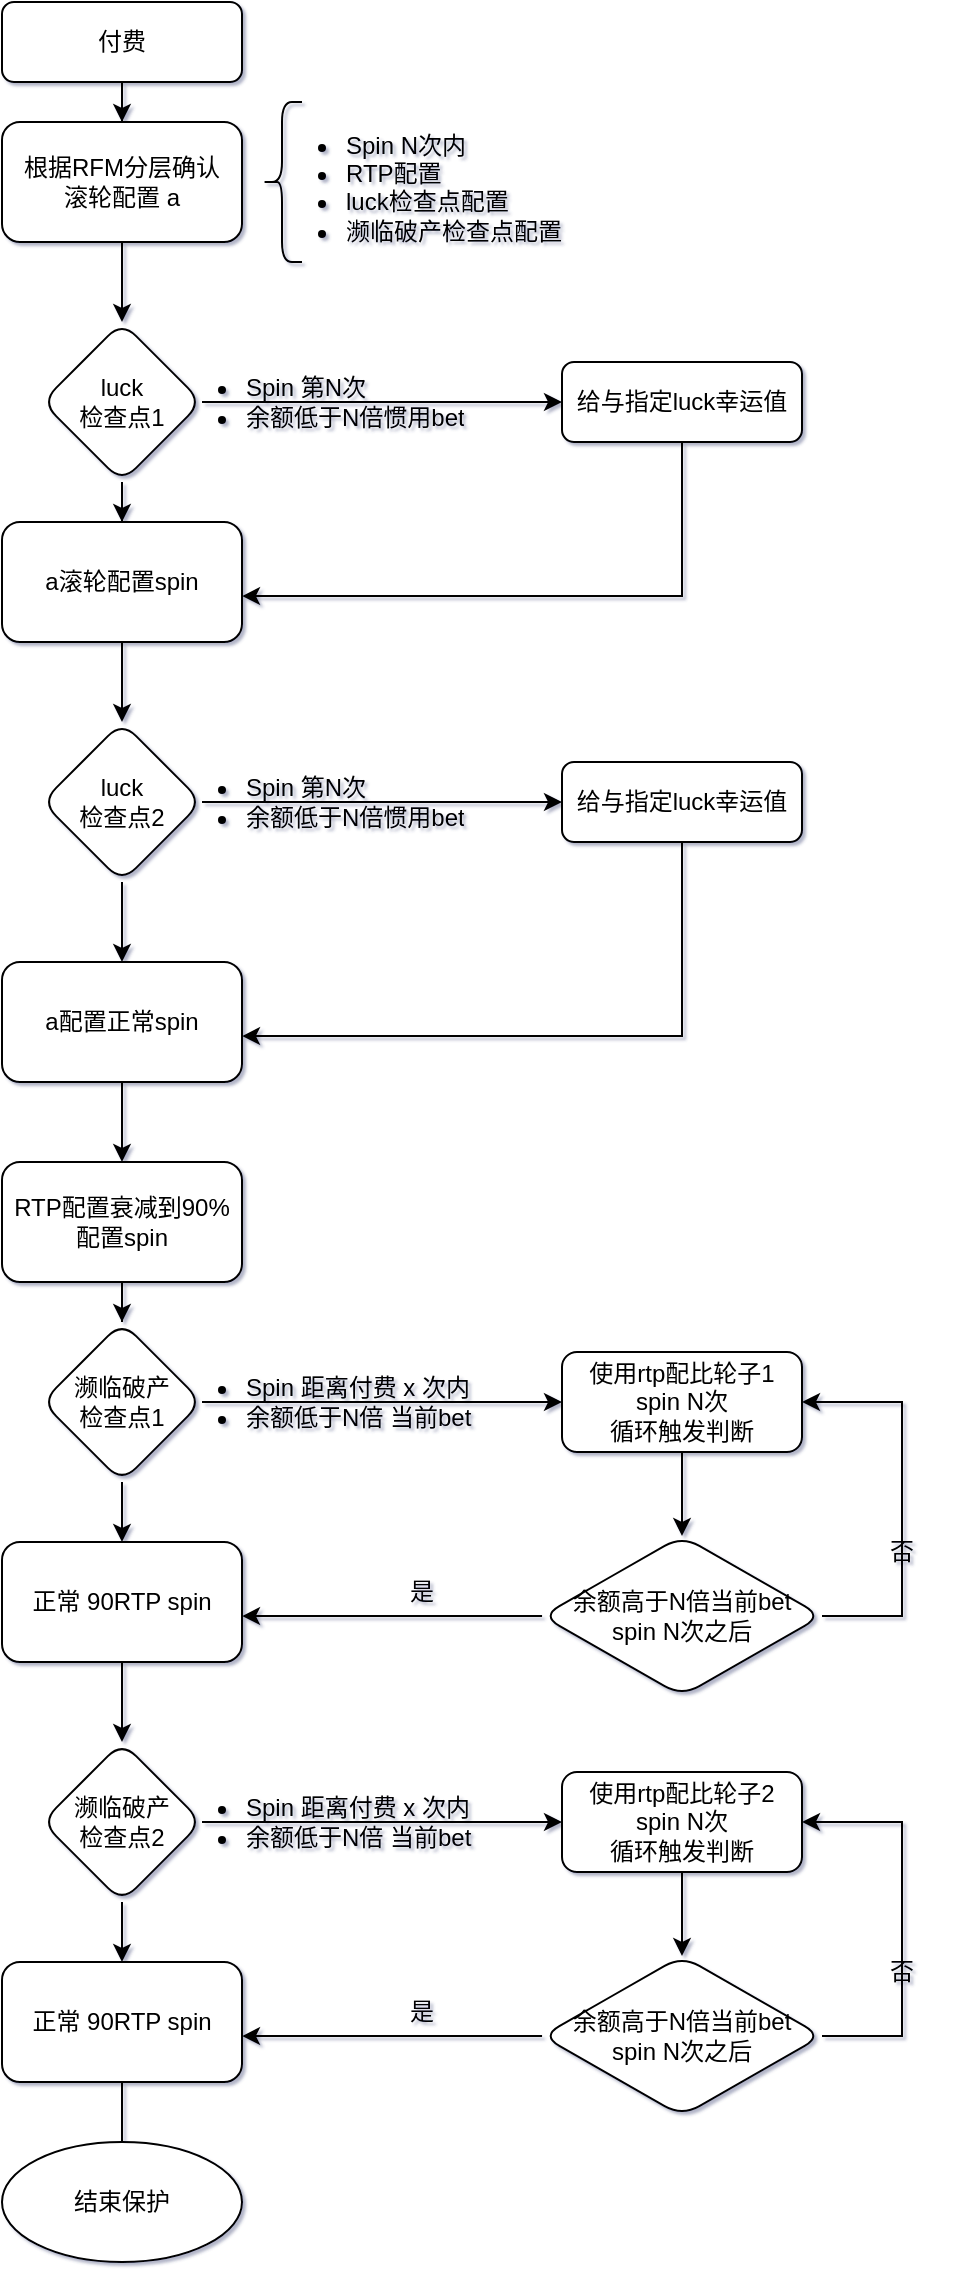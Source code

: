 <mxfile version="18.1.2" type="github">
  <diagram id="C5RBs43oDa-KdzZeNtuy" name="Page-1">
    <mxGraphModel dx="1220" dy="1104" grid="1" gridSize="10" guides="1" tooltips="1" connect="1" arrows="1" fold="1" page="1" pageScale="1" pageWidth="850" pageHeight="1400" background="#ffffff" math="0" shadow="1">
      <root>
        <mxCell id="WIyWlLk6GJQsqaUBKTNV-0" />
        <mxCell id="WIyWlLk6GJQsqaUBKTNV-1" parent="WIyWlLk6GJQsqaUBKTNV-0" />
        <mxCell id="Moc4mArZVP1X1mtnOCIG-17" value="" style="edgeStyle=orthogonalEdgeStyle;rounded=0;orthogonalLoop=1;jettySize=auto;html=1;" parent="WIyWlLk6GJQsqaUBKTNV-1" source="WIyWlLk6GJQsqaUBKTNV-3" target="Moc4mArZVP1X1mtnOCIG-16" edge="1">
          <mxGeometry relative="1" as="geometry" />
        </mxCell>
        <mxCell id="WIyWlLk6GJQsqaUBKTNV-3" value="付费" style="rounded=1;whiteSpace=wrap;html=1;fontSize=12;glass=0;strokeWidth=1;shadow=0;" parent="WIyWlLk6GJQsqaUBKTNV-1" vertex="1">
          <mxGeometry x="160" y="50" width="120" height="40" as="geometry" />
        </mxCell>
        <mxCell id="Moc4mArZVP1X1mtnOCIG-19" value="" style="edgeStyle=orthogonalEdgeStyle;rounded=0;orthogonalLoop=1;jettySize=auto;html=1;" parent="WIyWlLk6GJQsqaUBKTNV-1" source="Moc4mArZVP1X1mtnOCIG-16" target="Moc4mArZVP1X1mtnOCIG-18" edge="1">
          <mxGeometry relative="1" as="geometry" />
        </mxCell>
        <mxCell id="Moc4mArZVP1X1mtnOCIG-16" value="根据RFM分层确认&lt;br&gt;滚轮配置 a" style="whiteSpace=wrap;html=1;rounded=1;glass=0;strokeWidth=1;shadow=0;" parent="WIyWlLk6GJQsqaUBKTNV-1" vertex="1">
          <mxGeometry x="160" y="110" width="120" height="60" as="geometry" />
        </mxCell>
        <mxCell id="Moc4mArZVP1X1mtnOCIG-23" value="" style="edgeStyle=orthogonalEdgeStyle;rounded=0;orthogonalLoop=1;jettySize=auto;html=1;" parent="WIyWlLk6GJQsqaUBKTNV-1" source="Moc4mArZVP1X1mtnOCIG-18" target="Moc4mArZVP1X1mtnOCIG-22" edge="1">
          <mxGeometry relative="1" as="geometry" />
        </mxCell>
        <mxCell id="Moc4mArZVP1X1mtnOCIG-25" value="" style="edgeStyle=orthogonalEdgeStyle;rounded=0;orthogonalLoop=1;jettySize=auto;html=1;" parent="WIyWlLk6GJQsqaUBKTNV-1" source="Moc4mArZVP1X1mtnOCIG-18" target="Moc4mArZVP1X1mtnOCIG-24" edge="1">
          <mxGeometry relative="1" as="geometry" />
        </mxCell>
        <mxCell id="Moc4mArZVP1X1mtnOCIG-18" value="luck&lt;br&gt;检查点1" style="rhombus;whiteSpace=wrap;html=1;rounded=1;glass=0;strokeWidth=1;shadow=0;" parent="WIyWlLk6GJQsqaUBKTNV-1" vertex="1">
          <mxGeometry x="180" y="210" width="80" height="80" as="geometry" />
        </mxCell>
        <mxCell id="Moc4mArZVP1X1mtnOCIG-21" value="&lt;ul&gt;&lt;li&gt;Spin 第N次&lt;/li&gt;&lt;li&gt;余额低于N倍惯用bet&lt;/li&gt;&lt;/ul&gt;" style="text;strokeColor=none;fillColor=none;html=1;whiteSpace=wrap;verticalAlign=middle;overflow=hidden;" parent="WIyWlLk6GJQsqaUBKTNV-1" vertex="1">
          <mxGeometry x="240" y="210" width="210" height="80" as="geometry" />
        </mxCell>
        <mxCell id="Moc4mArZVP1X1mtnOCIG-26" style="edgeStyle=orthogonalEdgeStyle;rounded=0;orthogonalLoop=1;jettySize=auto;html=1;entryX=1;entryY=0.617;entryDx=0;entryDy=0;entryPerimeter=0;" parent="WIyWlLk6GJQsqaUBKTNV-1" source="Moc4mArZVP1X1mtnOCIG-22" target="Moc4mArZVP1X1mtnOCIG-24" edge="1">
          <mxGeometry relative="1" as="geometry">
            <Array as="points">
              <mxPoint x="500" y="347" />
            </Array>
          </mxGeometry>
        </mxCell>
        <mxCell id="Moc4mArZVP1X1mtnOCIG-22" value="给与指定luck幸运值" style="whiteSpace=wrap;html=1;rounded=1;glass=0;strokeWidth=1;shadow=0;" parent="WIyWlLk6GJQsqaUBKTNV-1" vertex="1">
          <mxGeometry x="440" y="230" width="120" height="40" as="geometry" />
        </mxCell>
        <mxCell id="Moc4mArZVP1X1mtnOCIG-37" style="edgeStyle=orthogonalEdgeStyle;rounded=0;orthogonalLoop=1;jettySize=auto;html=1;" parent="WIyWlLk6GJQsqaUBKTNV-1" source="Moc4mArZVP1X1mtnOCIG-24" target="Moc4mArZVP1X1mtnOCIG-29" edge="1">
          <mxGeometry relative="1" as="geometry" />
        </mxCell>
        <mxCell id="Moc4mArZVP1X1mtnOCIG-24" value="a滚轮配置spin" style="whiteSpace=wrap;html=1;rounded=1;glass=0;strokeWidth=1;shadow=0;" parent="WIyWlLk6GJQsqaUBKTNV-1" vertex="1">
          <mxGeometry x="160" y="310" width="120" height="60" as="geometry" />
        </mxCell>
        <mxCell id="Moc4mArZVP1X1mtnOCIG-27" value="" style="edgeStyle=orthogonalEdgeStyle;rounded=0;orthogonalLoop=1;jettySize=auto;html=1;" parent="WIyWlLk6GJQsqaUBKTNV-1" source="Moc4mArZVP1X1mtnOCIG-29" target="Moc4mArZVP1X1mtnOCIG-32" edge="1">
          <mxGeometry relative="1" as="geometry" />
        </mxCell>
        <mxCell id="Moc4mArZVP1X1mtnOCIG-28" value="" style="edgeStyle=orthogonalEdgeStyle;rounded=0;orthogonalLoop=1;jettySize=auto;html=1;" parent="WIyWlLk6GJQsqaUBKTNV-1" source="Moc4mArZVP1X1mtnOCIG-29" edge="1">
          <mxGeometry relative="1" as="geometry">
            <mxPoint x="220" y="530" as="targetPoint" />
          </mxGeometry>
        </mxCell>
        <mxCell id="Moc4mArZVP1X1mtnOCIG-29" value="luck&lt;br&gt;检查点2" style="rhombus;whiteSpace=wrap;html=1;rounded=1;glass=0;strokeWidth=1;shadow=0;" parent="WIyWlLk6GJQsqaUBKTNV-1" vertex="1">
          <mxGeometry x="180" y="410" width="80" height="80" as="geometry" />
        </mxCell>
        <mxCell id="Moc4mArZVP1X1mtnOCIG-30" value="&lt;ul&gt;&lt;li&gt;Spin 第N次&lt;/li&gt;&lt;li&gt;余额低于N倍惯用bet&lt;/li&gt;&lt;/ul&gt;" style="text;strokeColor=none;fillColor=none;html=1;whiteSpace=wrap;verticalAlign=middle;overflow=hidden;" parent="WIyWlLk6GJQsqaUBKTNV-1" vertex="1">
          <mxGeometry x="240" y="410" width="210" height="80" as="geometry" />
        </mxCell>
        <mxCell id="Moc4mArZVP1X1mtnOCIG-31" style="edgeStyle=orthogonalEdgeStyle;rounded=0;orthogonalLoop=1;jettySize=auto;html=1;entryX=1;entryY=0.617;entryDx=0;entryDy=0;entryPerimeter=0;" parent="WIyWlLk6GJQsqaUBKTNV-1" source="Moc4mArZVP1X1mtnOCIG-32" edge="1">
          <mxGeometry relative="1" as="geometry">
            <Array as="points">
              <mxPoint x="500" y="567" />
            </Array>
            <mxPoint x="280" y="567.02" as="targetPoint" />
          </mxGeometry>
        </mxCell>
        <mxCell id="Moc4mArZVP1X1mtnOCIG-32" value="给与指定luck幸运值" style="whiteSpace=wrap;html=1;rounded=1;glass=0;strokeWidth=1;shadow=0;" parent="WIyWlLk6GJQsqaUBKTNV-1" vertex="1">
          <mxGeometry x="440" y="430" width="120" height="40" as="geometry" />
        </mxCell>
        <mxCell id="Moc4mArZVP1X1mtnOCIG-39" value="" style="edgeStyle=orthogonalEdgeStyle;rounded=0;orthogonalLoop=1;jettySize=auto;html=1;" parent="WIyWlLk6GJQsqaUBKTNV-1" source="Moc4mArZVP1X1mtnOCIG-33" edge="1">
          <mxGeometry relative="1" as="geometry">
            <mxPoint x="220" y="630" as="targetPoint" />
          </mxGeometry>
        </mxCell>
        <mxCell id="Moc4mArZVP1X1mtnOCIG-33" value="a配置正常spin" style="whiteSpace=wrap;html=1;rounded=1;glass=0;strokeWidth=1;shadow=0;" parent="WIyWlLk6GJQsqaUBKTNV-1" vertex="1">
          <mxGeometry x="160" y="530" width="120" height="60" as="geometry" />
        </mxCell>
        <mxCell id="Moc4mArZVP1X1mtnOCIG-40" value="" style="edgeStyle=orthogonalEdgeStyle;rounded=0;orthogonalLoop=1;jettySize=auto;html=1;" parent="WIyWlLk6GJQsqaUBKTNV-1" source="Moc4mArZVP1X1mtnOCIG-42" target="Moc4mArZVP1X1mtnOCIG-45" edge="1">
          <mxGeometry relative="1" as="geometry" />
        </mxCell>
        <mxCell id="Moc4mArZVP1X1mtnOCIG-41" value="" style="edgeStyle=orthogonalEdgeStyle;rounded=0;orthogonalLoop=1;jettySize=auto;html=1;" parent="WIyWlLk6GJQsqaUBKTNV-1" source="Moc4mArZVP1X1mtnOCIG-42" target="Moc4mArZVP1X1mtnOCIG-46" edge="1">
          <mxGeometry relative="1" as="geometry" />
        </mxCell>
        <mxCell id="Moc4mArZVP1X1mtnOCIG-42" value="濒临破产&lt;br&gt;检查点1" style="rhombus;whiteSpace=wrap;html=1;rounded=1;glass=0;strokeWidth=1;shadow=0;" parent="WIyWlLk6GJQsqaUBKTNV-1" vertex="1">
          <mxGeometry x="180" y="710" width="80" height="80" as="geometry" />
        </mxCell>
        <mxCell id="Moc4mArZVP1X1mtnOCIG-43" value="&lt;ul&gt;&lt;li&gt;Spin 距离付费 x 次内&lt;/li&gt;&lt;li&gt;余额低于N倍 当前bet&lt;/li&gt;&lt;/ul&gt;" style="text;strokeColor=none;fillColor=none;html=1;whiteSpace=wrap;verticalAlign=middle;overflow=hidden;" parent="WIyWlLk6GJQsqaUBKTNV-1" vertex="1">
          <mxGeometry x="240" y="710" width="210" height="80" as="geometry" />
        </mxCell>
        <mxCell id="Moc4mArZVP1X1mtnOCIG-44" style="edgeStyle=orthogonalEdgeStyle;rounded=0;orthogonalLoop=1;jettySize=auto;html=1;entryX=1;entryY=0.617;entryDx=0;entryDy=0;entryPerimeter=0;startArrow=none;" parent="WIyWlLk6GJQsqaUBKTNV-1" source="Moc4mArZVP1X1mtnOCIG-56" target="Moc4mArZVP1X1mtnOCIG-46" edge="1">
          <mxGeometry relative="1" as="geometry">
            <Array as="points" />
          </mxGeometry>
        </mxCell>
        <mxCell id="Moc4mArZVP1X1mtnOCIG-57" value="" style="edgeStyle=orthogonalEdgeStyle;rounded=0;orthogonalLoop=1;jettySize=auto;html=1;" parent="WIyWlLk6GJQsqaUBKTNV-1" source="Moc4mArZVP1X1mtnOCIG-45" target="Moc4mArZVP1X1mtnOCIG-56" edge="1">
          <mxGeometry relative="1" as="geometry" />
        </mxCell>
        <mxCell id="Moc4mArZVP1X1mtnOCIG-45" value="使用rtp配比轮子1&lt;br&gt;spin N次&lt;br&gt;循环触发判断" style="whiteSpace=wrap;html=1;rounded=1;glass=0;strokeWidth=1;shadow=0;" parent="WIyWlLk6GJQsqaUBKTNV-1" vertex="1">
          <mxGeometry x="440" y="725" width="120" height="50" as="geometry" />
        </mxCell>
        <mxCell id="Moc4mArZVP1X1mtnOCIG-55" style="edgeStyle=orthogonalEdgeStyle;rounded=0;orthogonalLoop=1;jettySize=auto;html=1;" parent="WIyWlLk6GJQsqaUBKTNV-1" source="Moc4mArZVP1X1mtnOCIG-46" edge="1">
          <mxGeometry relative="1" as="geometry">
            <mxPoint x="220" y="920" as="targetPoint" />
          </mxGeometry>
        </mxCell>
        <mxCell id="Moc4mArZVP1X1mtnOCIG-46" value="正常 90RTP spin" style="whiteSpace=wrap;html=1;rounded=1;glass=0;strokeWidth=1;shadow=0;" parent="WIyWlLk6GJQsqaUBKTNV-1" vertex="1">
          <mxGeometry x="160" y="820" width="120" height="60" as="geometry" />
        </mxCell>
        <mxCell id="Moc4mArZVP1X1mtnOCIG-68" style="edgeStyle=orthogonalEdgeStyle;rounded=0;orthogonalLoop=1;jettySize=auto;html=1;" parent="WIyWlLk6GJQsqaUBKTNV-1" source="Moc4mArZVP1X1mtnOCIG-56" edge="1">
          <mxGeometry relative="1" as="geometry">
            <Array as="points">
              <mxPoint x="610" y="857" />
              <mxPoint x="610" y="750" />
              <mxPoint x="560" y="750" />
            </Array>
            <mxPoint x="560" y="750" as="targetPoint" />
          </mxGeometry>
        </mxCell>
        <mxCell id="Moc4mArZVP1X1mtnOCIG-56" value="余额高于N倍当前bet&lt;br&gt;spin N次之后" style="rhombus;whiteSpace=wrap;html=1;rounded=1;glass=0;strokeWidth=1;shadow=0;" parent="WIyWlLk6GJQsqaUBKTNV-1" vertex="1">
          <mxGeometry x="430" y="817" width="140" height="80" as="geometry" />
        </mxCell>
        <mxCell id="Moc4mArZVP1X1mtnOCIG-63" value="" style="shape=curlyBracket;whiteSpace=wrap;html=1;rounded=1;" parent="WIyWlLk6GJQsqaUBKTNV-1" vertex="1">
          <mxGeometry x="290" y="100" width="20" height="80" as="geometry" />
        </mxCell>
        <mxCell id="Moc4mArZVP1X1mtnOCIG-65" value="&lt;ul&gt;&lt;li&gt;Spin N次内&lt;/li&gt;&lt;li&gt;RTP配置&lt;/li&gt;&lt;li&gt;luck检查点配置&lt;/li&gt;&lt;li&gt;濒临破产检查点配置&lt;/li&gt;&lt;/ul&gt;" style="text;strokeColor=none;fillColor=none;html=1;whiteSpace=wrap;verticalAlign=middle;overflow=hidden;" parent="WIyWlLk6GJQsqaUBKTNV-1" vertex="1">
          <mxGeometry x="290" y="100" width="276" height="80" as="geometry" />
        </mxCell>
        <mxCell id="Moc4mArZVP1X1mtnOCIG-67" style="edgeStyle=orthogonalEdgeStyle;rounded=0;orthogonalLoop=1;jettySize=auto;html=1;" parent="WIyWlLk6GJQsqaUBKTNV-1" source="Moc4mArZVP1X1mtnOCIG-66" target="Moc4mArZVP1X1mtnOCIG-42" edge="1">
          <mxGeometry relative="1" as="geometry" />
        </mxCell>
        <mxCell id="Moc4mArZVP1X1mtnOCIG-66" value="RTP配置衰减到90%配置spin" style="whiteSpace=wrap;html=1;rounded=1;glass=0;strokeWidth=1;shadow=0;" parent="WIyWlLk6GJQsqaUBKTNV-1" vertex="1">
          <mxGeometry x="160" y="630" width="120" height="60" as="geometry" />
        </mxCell>
        <mxCell id="Moc4mArZVP1X1mtnOCIG-73" value="否" style="text;html=1;strokeColor=none;fillColor=none;align=center;verticalAlign=middle;whiteSpace=wrap;rounded=0;" parent="WIyWlLk6GJQsqaUBKTNV-1" vertex="1">
          <mxGeometry x="580" y="810" width="60" height="30" as="geometry" />
        </mxCell>
        <mxCell id="Moc4mArZVP1X1mtnOCIG-74" value="是" style="text;html=1;strokeColor=none;fillColor=none;align=center;verticalAlign=middle;whiteSpace=wrap;rounded=0;" parent="WIyWlLk6GJQsqaUBKTNV-1" vertex="1">
          <mxGeometry x="340" y="830" width="60" height="30" as="geometry" />
        </mxCell>
        <mxCell id="Moc4mArZVP1X1mtnOCIG-75" value="" style="edgeStyle=orthogonalEdgeStyle;rounded=0;orthogonalLoop=1;jettySize=auto;html=1;" parent="WIyWlLk6GJQsqaUBKTNV-1" source="Moc4mArZVP1X1mtnOCIG-77" target="Moc4mArZVP1X1mtnOCIG-81" edge="1">
          <mxGeometry relative="1" as="geometry" />
        </mxCell>
        <mxCell id="Moc4mArZVP1X1mtnOCIG-76" value="" style="edgeStyle=orthogonalEdgeStyle;rounded=0;orthogonalLoop=1;jettySize=auto;html=1;" parent="WIyWlLk6GJQsqaUBKTNV-1" source="Moc4mArZVP1X1mtnOCIG-77" target="Moc4mArZVP1X1mtnOCIG-83" edge="1">
          <mxGeometry relative="1" as="geometry" />
        </mxCell>
        <mxCell id="Moc4mArZVP1X1mtnOCIG-77" value="濒临破产&lt;br&gt;检查点2" style="rhombus;whiteSpace=wrap;html=1;rounded=1;glass=0;strokeWidth=1;shadow=0;" parent="WIyWlLk6GJQsqaUBKTNV-1" vertex="1">
          <mxGeometry x="180" y="920" width="80" height="80" as="geometry" />
        </mxCell>
        <mxCell id="Moc4mArZVP1X1mtnOCIG-78" value="&lt;ul&gt;&lt;li&gt;Spin 距离付费 x 次内&lt;/li&gt;&lt;li&gt;余额低于N倍 当前bet&lt;/li&gt;&lt;/ul&gt;" style="text;strokeColor=none;fillColor=none;html=1;whiteSpace=wrap;verticalAlign=middle;overflow=hidden;" parent="WIyWlLk6GJQsqaUBKTNV-1" vertex="1">
          <mxGeometry x="240" y="920" width="210" height="80" as="geometry" />
        </mxCell>
        <mxCell id="Moc4mArZVP1X1mtnOCIG-79" style="edgeStyle=orthogonalEdgeStyle;rounded=0;orthogonalLoop=1;jettySize=auto;html=1;entryX=1;entryY=0.617;entryDx=0;entryDy=0;entryPerimeter=0;startArrow=none;" parent="WIyWlLk6GJQsqaUBKTNV-1" source="Moc4mArZVP1X1mtnOCIG-85" target="Moc4mArZVP1X1mtnOCIG-83" edge="1">
          <mxGeometry relative="1" as="geometry">
            <Array as="points" />
          </mxGeometry>
        </mxCell>
        <mxCell id="Moc4mArZVP1X1mtnOCIG-80" value="" style="edgeStyle=orthogonalEdgeStyle;rounded=0;orthogonalLoop=1;jettySize=auto;html=1;" parent="WIyWlLk6GJQsqaUBKTNV-1" source="Moc4mArZVP1X1mtnOCIG-81" target="Moc4mArZVP1X1mtnOCIG-85" edge="1">
          <mxGeometry relative="1" as="geometry" />
        </mxCell>
        <mxCell id="Moc4mArZVP1X1mtnOCIG-81" value="使用rtp配比轮子2&lt;br&gt;spin N次&lt;br&gt;循环触发判断" style="whiteSpace=wrap;html=1;rounded=1;glass=0;strokeWidth=1;shadow=0;" parent="WIyWlLk6GJQsqaUBKTNV-1" vertex="1">
          <mxGeometry x="440" y="935" width="120" height="50" as="geometry" />
        </mxCell>
        <mxCell id="Moc4mArZVP1X1mtnOCIG-82" style="edgeStyle=orthogonalEdgeStyle;rounded=0;orthogonalLoop=1;jettySize=auto;html=1;" parent="WIyWlLk6GJQsqaUBKTNV-1" source="Moc4mArZVP1X1mtnOCIG-83" edge="1">
          <mxGeometry relative="1" as="geometry">
            <mxPoint x="220" y="1130" as="targetPoint" />
          </mxGeometry>
        </mxCell>
        <mxCell id="Moc4mArZVP1X1mtnOCIG-83" value="正常 90RTP spin" style="whiteSpace=wrap;html=1;rounded=1;glass=0;strokeWidth=1;shadow=0;" parent="WIyWlLk6GJQsqaUBKTNV-1" vertex="1">
          <mxGeometry x="160" y="1030" width="120" height="60" as="geometry" />
        </mxCell>
        <mxCell id="Moc4mArZVP1X1mtnOCIG-84" style="edgeStyle=orthogonalEdgeStyle;rounded=0;orthogonalLoop=1;jettySize=auto;html=1;" parent="WIyWlLk6GJQsqaUBKTNV-1" source="Moc4mArZVP1X1mtnOCIG-85" edge="1">
          <mxGeometry relative="1" as="geometry">
            <Array as="points">
              <mxPoint x="610" y="1067" />
              <mxPoint x="610" y="960" />
              <mxPoint x="560" y="960" />
            </Array>
            <mxPoint x="560" y="960" as="targetPoint" />
          </mxGeometry>
        </mxCell>
        <mxCell id="Moc4mArZVP1X1mtnOCIG-85" value="余额高于N倍当前bet&lt;br&gt;spin N次之后" style="rhombus;whiteSpace=wrap;html=1;rounded=1;glass=0;strokeWidth=1;shadow=0;" parent="WIyWlLk6GJQsqaUBKTNV-1" vertex="1">
          <mxGeometry x="430" y="1027" width="140" height="80" as="geometry" />
        </mxCell>
        <mxCell id="Moc4mArZVP1X1mtnOCIG-86" value="否" style="text;html=1;strokeColor=none;fillColor=none;align=center;verticalAlign=middle;whiteSpace=wrap;rounded=0;" parent="WIyWlLk6GJQsqaUBKTNV-1" vertex="1">
          <mxGeometry x="580" y="1020" width="60" height="30" as="geometry" />
        </mxCell>
        <mxCell id="Moc4mArZVP1X1mtnOCIG-87" value="是" style="text;html=1;strokeColor=none;fillColor=none;align=center;verticalAlign=middle;whiteSpace=wrap;rounded=0;" parent="WIyWlLk6GJQsqaUBKTNV-1" vertex="1">
          <mxGeometry x="340" y="1040" width="60" height="30" as="geometry" />
        </mxCell>
        <mxCell id="Moc4mArZVP1X1mtnOCIG-88" value="结束保护" style="ellipse;whiteSpace=wrap;html=1;" parent="WIyWlLk6GJQsqaUBKTNV-1" vertex="1">
          <mxGeometry x="160" y="1120" width="120" height="60" as="geometry" />
        </mxCell>
      </root>
    </mxGraphModel>
  </diagram>
</mxfile>
